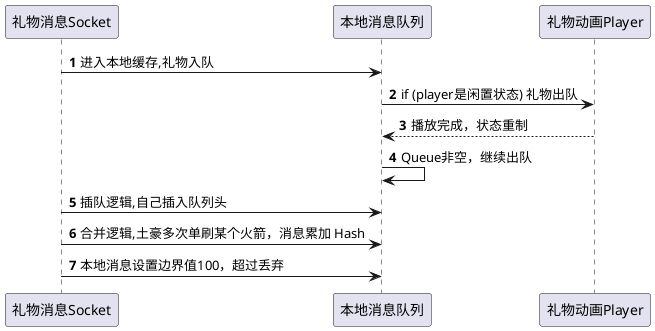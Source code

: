 @startuml
'https://plantuml.com/sequence-diagram

autonumber

'Alice -> Bob: Authentication Request
'Bob --> Alice: Authentication Response
'
'Alice -> Bob: Another authentication Request
'Alice <-- Bob: another authentication Response

礼物消息Socket -> 本地消息队列:进入本地缓存,礼物入队
本地消息队列->礼物动画Player:if (player是闲置状态) 礼物出队
礼物动画Player --> 本地消息队列:播放完成，状态重制
本地消息队列 -> 本地消息队列:Queue非空，继续出队

礼物消息Socket -> 本地消息队列:插队逻辑,自己插入队列头
礼物消息Socket -> 本地消息队列:合并逻辑,土豪多次单刷某个火箭，消息累加 Hash
礼物消息Socket -> 本地消息队列:本地消息设置边界值100，超过丢弃

@enduml

